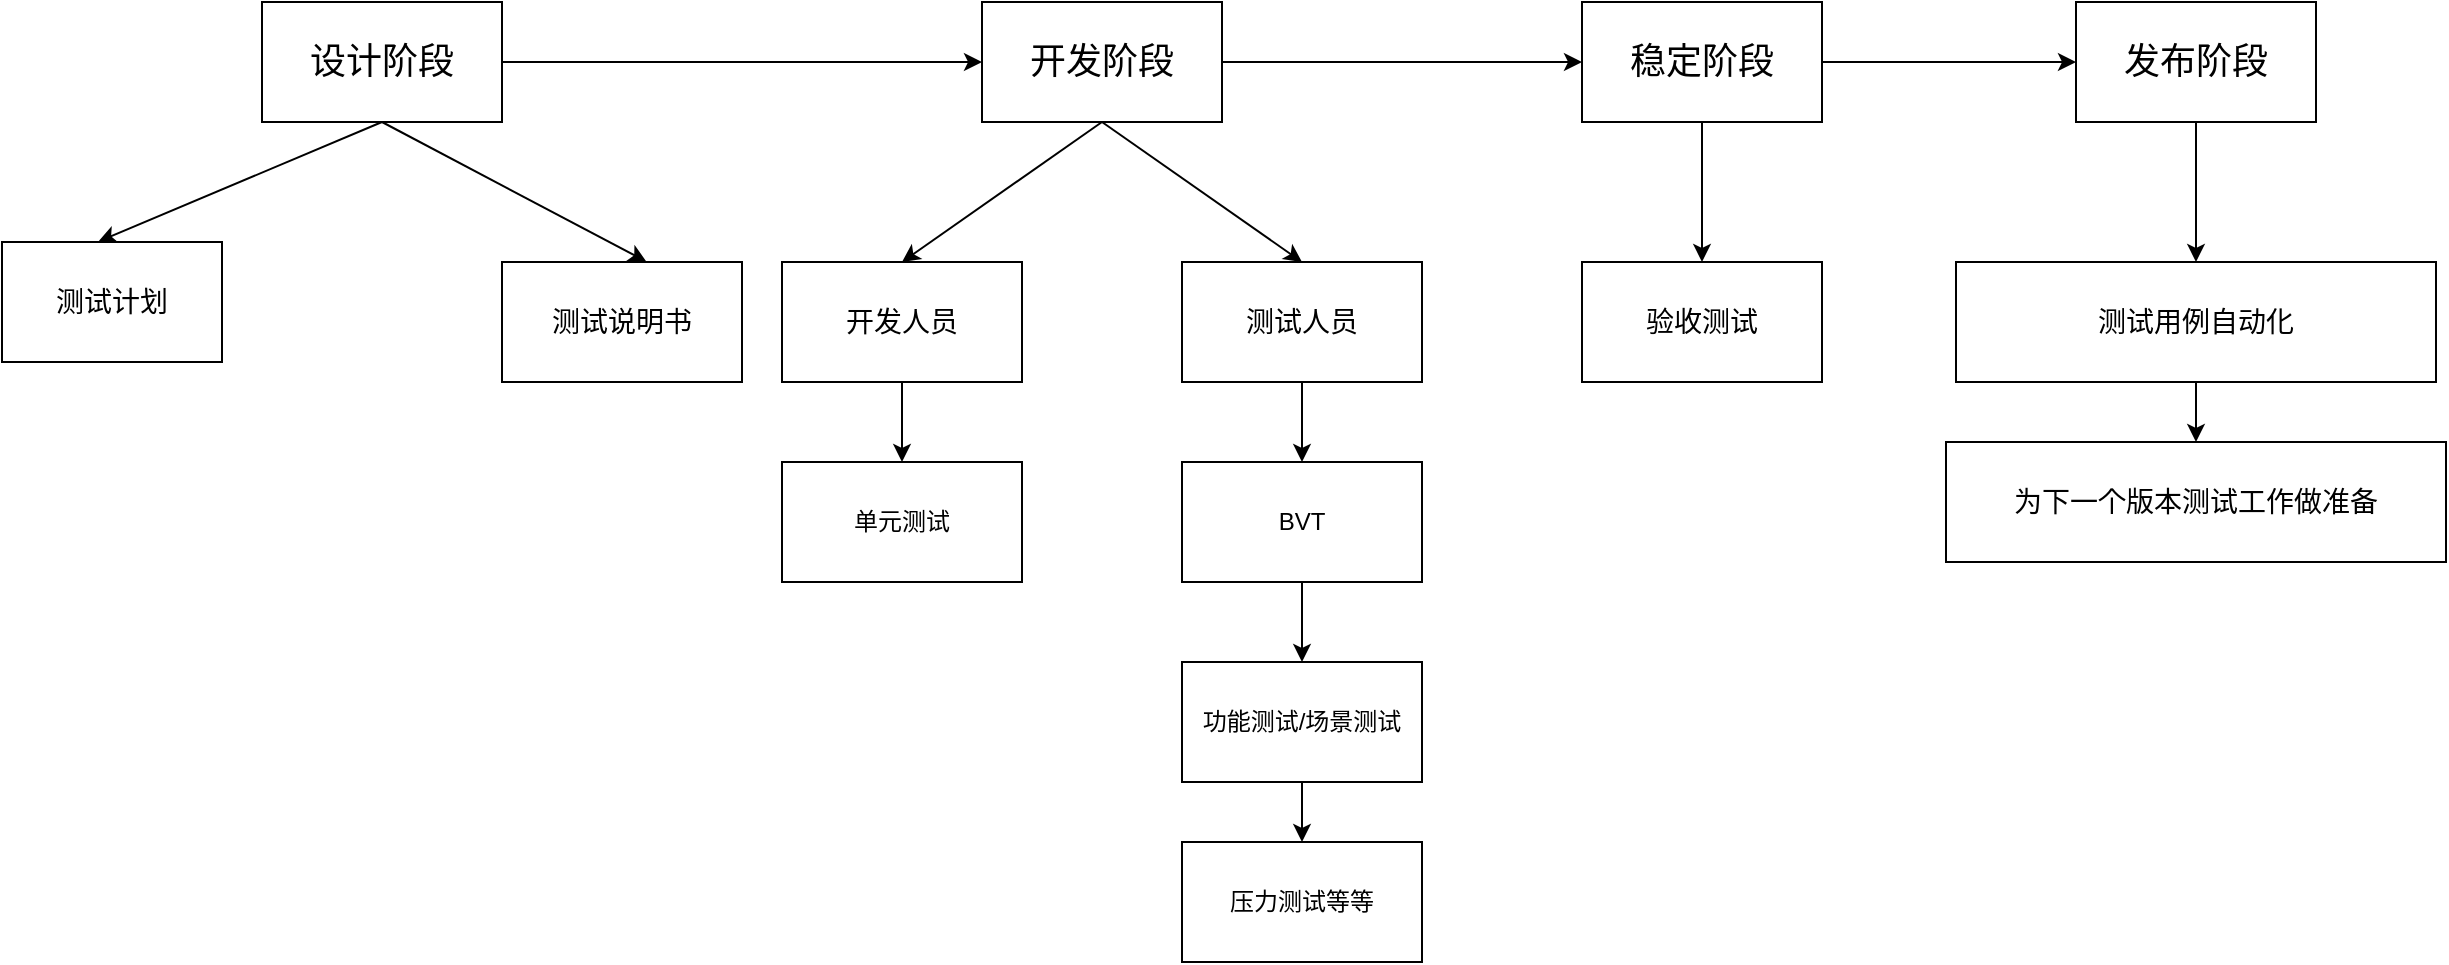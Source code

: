 <mxfile version="15.7.0" type="github">
  <diagram id="su79k3XSQNcO7iJJjwxW" name="Page-1">
    <mxGraphModel dx="2310" dy="770" grid="1" gridSize="10" guides="1" tooltips="1" connect="1" arrows="1" fold="1" page="1" pageScale="1" pageWidth="827" pageHeight="1169" background="#FFFFFF" math="1" shadow="0">
      <root>
        <mxCell id="0" />
        <mxCell id="1" parent="0" />
        <mxCell id="--sZd-yN8yKWae3ORt7--4" value="" style="edgeStyle=orthogonalEdgeStyle;rounded=0;orthogonalLoop=1;jettySize=auto;html=1;" edge="1" parent="1" source="--sZd-yN8yKWae3ORt7--2" target="--sZd-yN8yKWae3ORt7--3">
          <mxGeometry relative="1" as="geometry" />
        </mxCell>
        <mxCell id="--sZd-yN8yKWae3ORt7--11" style="edgeStyle=none;rounded=0;orthogonalLoop=1;jettySize=auto;html=1;exitX=0.5;exitY=1;exitDx=0;exitDy=0;entryX=0.438;entryY=-0.003;entryDx=0;entryDy=0;entryPerimeter=0;" edge="1" parent="1" source="--sZd-yN8yKWae3ORt7--2" target="--sZd-yN8yKWae3ORt7--9">
          <mxGeometry relative="1" as="geometry" />
        </mxCell>
        <mxCell id="--sZd-yN8yKWae3ORt7--12" style="edgeStyle=none;rounded=0;orthogonalLoop=1;jettySize=auto;html=1;exitX=0.5;exitY=1;exitDx=0;exitDy=0;entryX=0.398;entryY=1.003;entryDx=0;entryDy=0;entryPerimeter=0;" edge="1" parent="1" source="--sZd-yN8yKWae3ORt7--2" target="--sZd-yN8yKWae3ORt7--10">
          <mxGeometry relative="1" as="geometry" />
        </mxCell>
        <mxCell id="--sZd-yN8yKWae3ORt7--2" value="&lt;font style=&quot;font-size: 18px&quot;&gt;设计阶段&lt;/font&gt;" style="rounded=0;whiteSpace=wrap;html=1;" vertex="1" parent="1">
          <mxGeometry x="-260" y="90" width="120" height="60" as="geometry" />
        </mxCell>
        <mxCell id="--sZd-yN8yKWae3ORt7--6" value="" style="edgeStyle=orthogonalEdgeStyle;rounded=0;orthogonalLoop=1;jettySize=auto;html=1;" edge="1" parent="1" source="--sZd-yN8yKWae3ORt7--3" target="--sZd-yN8yKWae3ORt7--5">
          <mxGeometry relative="1" as="geometry" />
        </mxCell>
        <mxCell id="--sZd-yN8yKWae3ORt7--15" style="edgeStyle=none;rounded=0;orthogonalLoop=1;jettySize=auto;html=1;exitX=0.5;exitY=1;exitDx=0;exitDy=0;entryX=0.5;entryY=0;entryDx=0;entryDy=0;" edge="1" parent="1" source="--sZd-yN8yKWae3ORt7--3" target="--sZd-yN8yKWae3ORt7--13">
          <mxGeometry relative="1" as="geometry" />
        </mxCell>
        <mxCell id="--sZd-yN8yKWae3ORt7--16" style="edgeStyle=none;rounded=0;orthogonalLoop=1;jettySize=auto;html=1;exitX=0.5;exitY=1;exitDx=0;exitDy=0;entryX=0.5;entryY=0;entryDx=0;entryDy=0;" edge="1" parent="1" source="--sZd-yN8yKWae3ORt7--3" target="--sZd-yN8yKWae3ORt7--14">
          <mxGeometry relative="1" as="geometry" />
        </mxCell>
        <mxCell id="--sZd-yN8yKWae3ORt7--3" value="&lt;font style=&quot;font-size: 18px&quot;&gt;开发阶段&lt;/font&gt;" style="whiteSpace=wrap;html=1;rounded=0;" vertex="1" parent="1">
          <mxGeometry x="100" y="90" width="120" height="60" as="geometry" />
        </mxCell>
        <mxCell id="--sZd-yN8yKWae3ORt7--8" value="" style="edgeStyle=orthogonalEdgeStyle;rounded=0;orthogonalLoop=1;jettySize=auto;html=1;" edge="1" parent="1" source="--sZd-yN8yKWae3ORt7--5" target="--sZd-yN8yKWae3ORt7--7">
          <mxGeometry relative="1" as="geometry" />
        </mxCell>
        <mxCell id="--sZd-yN8yKWae3ORt7--26" value="" style="edgeStyle=none;rounded=0;orthogonalLoop=1;jettySize=auto;html=1;fontSize=14;" edge="1" parent="1" source="--sZd-yN8yKWae3ORt7--5" target="--sZd-yN8yKWae3ORt7--25">
          <mxGeometry relative="1" as="geometry" />
        </mxCell>
        <mxCell id="--sZd-yN8yKWae3ORt7--5" value="&lt;font style=&quot;font-size: 18px&quot;&gt;稳定阶段&lt;/font&gt;" style="whiteSpace=wrap;html=1;rounded=0;" vertex="1" parent="1">
          <mxGeometry x="400" y="90" width="120" height="60" as="geometry" />
        </mxCell>
        <mxCell id="--sZd-yN8yKWae3ORt7--28" value="" style="edgeStyle=none;rounded=0;orthogonalLoop=1;jettySize=auto;html=1;fontSize=14;" edge="1" parent="1" source="--sZd-yN8yKWae3ORt7--7" target="--sZd-yN8yKWae3ORt7--27">
          <mxGeometry relative="1" as="geometry" />
        </mxCell>
        <mxCell id="--sZd-yN8yKWae3ORt7--7" value="&lt;font style=&quot;font-size: 18px&quot;&gt;发布阶段&lt;/font&gt;" style="whiteSpace=wrap;html=1;rounded=0;" vertex="1" parent="1">
          <mxGeometry x="647" y="90" width="120" height="60" as="geometry" />
        </mxCell>
        <mxCell id="--sZd-yN8yKWae3ORt7--9" value="&lt;font style=&quot;font-size: 14px&quot;&gt;测试计划&lt;/font&gt;" style="rounded=0;whiteSpace=wrap;html=1;direction=east;verticalAlign=middle;horizontal=1;" vertex="1" parent="1">
          <mxGeometry x="-390" y="210" width="110" height="60" as="geometry" />
        </mxCell>
        <mxCell id="--sZd-yN8yKWae3ORt7--10" value="&lt;font style=&quot;font-size: 14px&quot;&gt;测试说明书&lt;/font&gt;" style="rounded=0;whiteSpace=wrap;html=1;direction=west;" vertex="1" parent="1">
          <mxGeometry x="-140" y="220" width="120" height="60" as="geometry" />
        </mxCell>
        <mxCell id="--sZd-yN8yKWae3ORt7--18" value="" style="edgeStyle=none;rounded=0;orthogonalLoop=1;jettySize=auto;html=1;" edge="1" parent="1" source="--sZd-yN8yKWae3ORt7--13" target="--sZd-yN8yKWae3ORt7--17">
          <mxGeometry relative="1" as="geometry" />
        </mxCell>
        <mxCell id="--sZd-yN8yKWae3ORt7--13" value="&lt;font style=&quot;font-size: 14px&quot;&gt;开发人员&lt;/font&gt;" style="rounded=0;whiteSpace=wrap;html=1;verticalAlign=middle;" vertex="1" parent="1">
          <mxGeometry y="220" width="120" height="60" as="geometry" />
        </mxCell>
        <mxCell id="--sZd-yN8yKWae3ORt7--20" value="" style="edgeStyle=none;rounded=0;orthogonalLoop=1;jettySize=auto;html=1;" edge="1" parent="1" source="--sZd-yN8yKWae3ORt7--14" target="--sZd-yN8yKWae3ORt7--19">
          <mxGeometry relative="1" as="geometry" />
        </mxCell>
        <mxCell id="--sZd-yN8yKWae3ORt7--14" value="&lt;font style=&quot;font-size: 14px&quot;&gt;测试人员&lt;/font&gt;" style="rounded=0;whiteSpace=wrap;html=1;verticalAlign=middle;" vertex="1" parent="1">
          <mxGeometry x="200" y="220" width="120" height="60" as="geometry" />
        </mxCell>
        <mxCell id="--sZd-yN8yKWae3ORt7--17" value="单元测试" style="rounded=0;whiteSpace=wrap;html=1;verticalAlign=middle;" vertex="1" parent="1">
          <mxGeometry y="320" width="120" height="60" as="geometry" />
        </mxCell>
        <mxCell id="--sZd-yN8yKWae3ORt7--22" value="" style="edgeStyle=none;rounded=0;orthogonalLoop=1;jettySize=auto;html=1;fontSize=14;" edge="1" parent="1" source="--sZd-yN8yKWae3ORt7--19" target="--sZd-yN8yKWae3ORt7--21">
          <mxGeometry relative="1" as="geometry" />
        </mxCell>
        <mxCell id="--sZd-yN8yKWae3ORt7--19" value="BVT" style="rounded=0;whiteSpace=wrap;html=1;verticalAlign=middle;" vertex="1" parent="1">
          <mxGeometry x="200" y="320" width="120" height="60" as="geometry" />
        </mxCell>
        <mxCell id="--sZd-yN8yKWae3ORt7--24" value="" style="edgeStyle=none;rounded=0;orthogonalLoop=1;jettySize=auto;html=1;fontSize=14;" edge="1" parent="1" source="--sZd-yN8yKWae3ORt7--21" target="--sZd-yN8yKWae3ORt7--23">
          <mxGeometry relative="1" as="geometry" />
        </mxCell>
        <mxCell id="--sZd-yN8yKWae3ORt7--21" value="功能测试/场景测试" style="rounded=0;whiteSpace=wrap;html=1;verticalAlign=middle;" vertex="1" parent="1">
          <mxGeometry x="200" y="420" width="120" height="60" as="geometry" />
        </mxCell>
        <mxCell id="--sZd-yN8yKWae3ORt7--23" value="压⼒测试等等" style="whiteSpace=wrap;html=1;rounded=0;" vertex="1" parent="1">
          <mxGeometry x="200" y="510" width="120" height="60" as="geometry" />
        </mxCell>
        <mxCell id="--sZd-yN8yKWae3ORt7--25" value="&lt;font style=&quot;font-size: 14px&quot;&gt;验收测试&lt;/font&gt;" style="whiteSpace=wrap;html=1;rounded=0;" vertex="1" parent="1">
          <mxGeometry x="400" y="220" width="120" height="60" as="geometry" />
        </mxCell>
        <mxCell id="--sZd-yN8yKWae3ORt7--32" value="" style="edgeStyle=none;rounded=0;orthogonalLoop=1;jettySize=auto;html=1;fontSize=14;" edge="1" parent="1" source="--sZd-yN8yKWae3ORt7--27" target="--sZd-yN8yKWae3ORt7--31">
          <mxGeometry relative="1" as="geometry" />
        </mxCell>
        <mxCell id="--sZd-yN8yKWae3ORt7--27" value="&lt;font style=&quot;font-size: 14px&quot;&gt;测试用例自动化&lt;/font&gt;" style="whiteSpace=wrap;html=1;rounded=0;" vertex="1" parent="1">
          <mxGeometry x="587" y="220" width="240" height="60" as="geometry" />
        </mxCell>
        <mxCell id="--sZd-yN8yKWae3ORt7--31" value="&lt;font style=&quot;font-size: 14px&quot;&gt;为下一个版本测试工作做准备&lt;/font&gt;" style="whiteSpace=wrap;html=1;rounded=0;" vertex="1" parent="1">
          <mxGeometry x="582" y="310" width="250" height="60" as="geometry" />
        </mxCell>
      </root>
    </mxGraphModel>
  </diagram>
</mxfile>
